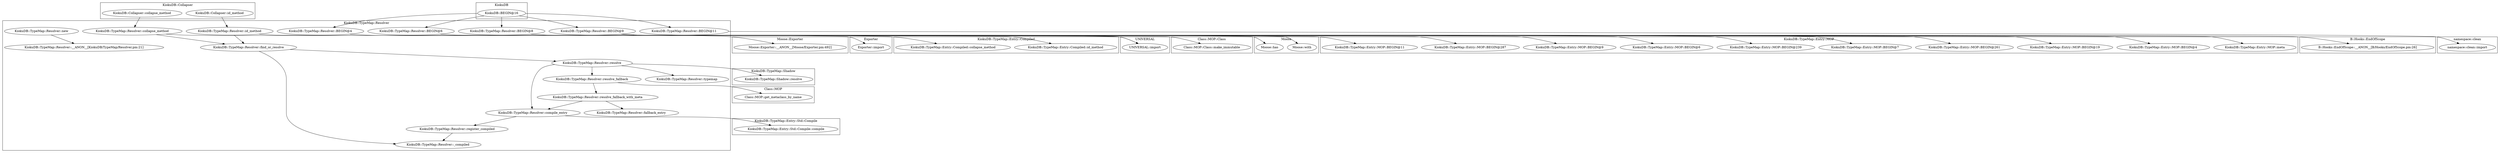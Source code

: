 digraph {
graph [overlap=false]
subgraph cluster_UNIVERSAL {
	label="UNIVERSAL";
	"UNIVERSAL::import";
}
subgraph cluster_namespace_clean {
	label="namespace::clean";
	"namespace::clean::import";
}
subgraph cluster_KiokuDB_TypeMap_Shadow {
	label="KiokuDB::TypeMap::Shadow";
	"KiokuDB::TypeMap::Shadow::resolve";
}
subgraph cluster_KiokuDB_TypeMap_Entry_Std_Compile {
	label="KiokuDB::TypeMap::Entry::Std::Compile";
	"KiokuDB::TypeMap::Entry::Std::Compile::compile";
}
subgraph cluster_Class_MOP_Class {
	label="Class::MOP::Class";
	"Class::MOP::Class::make_immutable";
}
subgraph cluster_Moose {
	label="Moose";
	"Moose::with";
	"Moose::has";
}
subgraph cluster_Exporter {
	label="Exporter";
	"Exporter::import";
}
subgraph cluster_KiokuDB_Collapser {
	label="KiokuDB::Collapser";
	"KiokuDB::Collapser::id_method";
	"KiokuDB::Collapser::collapse_method";
}
subgraph cluster_KiokuDB_TypeMap_Entry_MOP {
	label="KiokuDB::TypeMap::Entry::MOP";
	"KiokuDB::TypeMap::Entry::MOP::BEGIN@6";
	"KiokuDB::TypeMap::Entry::MOP::BEGIN@9";
	"KiokuDB::TypeMap::Entry::MOP::BEGIN@287";
	"KiokuDB::TypeMap::Entry::MOP::BEGIN@11";
	"KiokuDB::TypeMap::Entry::MOP::meta";
	"KiokuDB::TypeMap::Entry::MOP::BEGIN@4";
	"KiokuDB::TypeMap::Entry::MOP::BEGIN@19";
	"KiokuDB::TypeMap::Entry::MOP::BEGIN@261";
	"KiokuDB::TypeMap::Entry::MOP::BEGIN@7";
	"KiokuDB::TypeMap::Entry::MOP::BEGIN@239";
}
subgraph cluster_KiokuDB_TypeMap_Entry_Compiled {
	label="KiokuDB::TypeMap::Entry::Compiled";
	"KiokuDB::TypeMap::Entry::Compiled::collapse_method";
	"KiokuDB::TypeMap::Entry::Compiled::id_method";
}
subgraph cluster_KiokuDB {
	label="KiokuDB";
	"KiokuDB::BEGIN@16";
}
subgraph cluster_Moose_Exporter {
	label="Moose::Exporter";
	"Moose::Exporter::__ANON__[Moose/Exporter.pm:492]";
}
subgraph cluster_B_Hooks_EndOfScope {
	label="B::Hooks::EndOfScope";
	"B::Hooks::EndOfScope::__ANON__[B/Hooks/EndOfScope.pm:26]";
}
subgraph cluster_KiokuDB_TypeMap_Resolver {
	label="KiokuDB::TypeMap::Resolver";
	"KiokuDB::TypeMap::Resolver::fallback_entry";
	"KiokuDB::TypeMap::Resolver::compile_entry";
	"KiokuDB::TypeMap::Resolver::resolve";
	"KiokuDB::TypeMap::Resolver::_compiled";
	"KiokuDB::TypeMap::Resolver::resolve_fallback_with_meta";
	"KiokuDB::TypeMap::Resolver::BEGIN@4";
	"KiokuDB::TypeMap::Resolver::BEGIN@6";
	"KiokuDB::TypeMap::Resolver::id_method";
	"KiokuDB::TypeMap::Resolver::typemap";
	"KiokuDB::TypeMap::Resolver::BEGIN@9";
	"KiokuDB::TypeMap::Resolver::collapse_method";
	"KiokuDB::TypeMap::Resolver::register_compiled";
	"KiokuDB::TypeMap::Resolver::BEGIN@11";
	"KiokuDB::TypeMap::Resolver::BEGIN@8";
	"KiokuDB::TypeMap::Resolver::resolve_fallback";
	"KiokuDB::TypeMap::Resolver::find_or_resolve";
	"KiokuDB::TypeMap::Resolver::__ANON__[KiokuDB/TypeMap/Resolver.pm:21]";
	"KiokuDB::TypeMap::Resolver::new";
}
subgraph cluster_Class_MOP {
	label="Class::MOP";
	"Class::MOP::get_metaclass_by_name";
}
"KiokuDB::TypeMap::Resolver::collapse_method" -> "KiokuDB::TypeMap::Entry::Compiled::collapse_method";
"KiokuDB::TypeMap::Resolver::BEGIN@9" -> "KiokuDB::TypeMap::Entry::MOP::BEGIN@19";
"KiokuDB::TypeMap::Resolver::id_method" -> "KiokuDB::TypeMap::Resolver::find_or_resolve";
"KiokuDB::TypeMap::Resolver::collapse_method" -> "KiokuDB::TypeMap::Resolver::find_or_resolve";
"KiokuDB::TypeMap::Resolver::compile_entry" -> "KiokuDB::TypeMap::Resolver::register_compiled";
"KiokuDB::Collapser::id_method" -> "KiokuDB::TypeMap::Resolver::id_method";
"KiokuDB::TypeMap::Resolver::BEGIN@9" -> "UNIVERSAL::import";
"KiokuDB::TypeMap::Resolver::BEGIN@8" -> "UNIVERSAL::import";
"KiokuDB::TypeMap::Resolver::BEGIN@9" -> "Moose::has";
"KiokuDB::TypeMap::Resolver::BEGIN@9" -> "KiokuDB::TypeMap::Entry::MOP::BEGIN@261";
"KiokuDB::TypeMap::Resolver::BEGIN@9" -> "KiokuDB::TypeMap::Entry::MOP::BEGIN@4";
"KiokuDB::TypeMap::Resolver::compile_entry" -> "KiokuDB::TypeMap::Entry::Std::Compile::compile";
"KiokuDB::BEGIN@16" -> "KiokuDB::TypeMap::Resolver::BEGIN@9";
"KiokuDB::Collapser::collapse_method" -> "KiokuDB::TypeMap::Resolver::collapse_method";
"KiokuDB::TypeMap::Resolver::BEGIN@11" -> "namespace::clean::import";
"KiokuDB::TypeMap::Resolver::resolve" -> "KiokuDB::TypeMap::Resolver::resolve_fallback";
"KiokuDB::TypeMap::Resolver::BEGIN@9" -> "B::Hooks::EndOfScope::__ANON__[B/Hooks/EndOfScope.pm:26]";
"KiokuDB::TypeMap::Resolver::BEGIN@9" -> "Moose::with";
"KiokuDB::TypeMap::Resolver::new" -> "KiokuDB::TypeMap::Resolver::__ANON__[KiokuDB/TypeMap/Resolver.pm:21]";
"KiokuDB::TypeMap::Resolver::BEGIN@4" -> "Moose::Exporter::__ANON__[Moose/Exporter.pm:492]";
"KiokuDB::TypeMap::Resolver::register_compiled" -> "KiokuDB::TypeMap::Resolver::_compiled";
"KiokuDB::TypeMap::Resolver::find_or_resolve" -> "KiokuDB::TypeMap::Resolver::_compiled";
"KiokuDB::TypeMap::Resolver::resolve_fallback" -> "Class::MOP::get_metaclass_by_name";
"KiokuDB::TypeMap::Resolver::BEGIN@6" -> "Exporter::import";
"KiokuDB::TypeMap::Resolver::BEGIN@9" -> "KiokuDB::TypeMap::Entry::MOP::meta";
"KiokuDB::BEGIN@16" -> "KiokuDB::TypeMap::Resolver::BEGIN@11";
"KiokuDB::TypeMap::Resolver::id_method" -> "KiokuDB::TypeMap::Entry::Compiled::id_method";
"KiokuDB::TypeMap::Resolver::resolve_fallback_with_meta" -> "KiokuDB::TypeMap::Resolver::compile_entry";
"KiokuDB::TypeMap::Resolver::resolve" -> "KiokuDB::TypeMap::Resolver::compile_entry";
"KiokuDB::TypeMap::Resolver::BEGIN@9" -> "KiokuDB::TypeMap::Entry::MOP::BEGIN@6";
"KiokuDB::TypeMap::Resolver::BEGIN@9" -> "KiokuDB::TypeMap::Entry::MOP::BEGIN@9";
"KiokuDB::TypeMap::Resolver::BEGIN@9" -> "KiokuDB::TypeMap::Entry::MOP::BEGIN@11";
"KiokuDB::TypeMap::Resolver::BEGIN@9" -> "Class::MOP::Class::make_immutable";
"KiokuDB::TypeMap::Resolver::BEGIN@9" -> "KiokuDB::TypeMap::Entry::MOP::BEGIN@239";
"KiokuDB::TypeMap::Resolver::resolve" -> "KiokuDB::TypeMap::Resolver::typemap";
"KiokuDB::BEGIN@16" -> "KiokuDB::TypeMap::Resolver::BEGIN@4";
"KiokuDB::TypeMap::Resolver::find_or_resolve" -> "KiokuDB::TypeMap::Resolver::resolve";
"KiokuDB::TypeMap::Resolver::resolve_fallback" -> "KiokuDB::TypeMap::Resolver::resolve_fallback_with_meta";
"KiokuDB::BEGIN@16" -> "KiokuDB::TypeMap::Resolver::BEGIN@8";
"KiokuDB::TypeMap::Resolver::resolve" -> "KiokuDB::TypeMap::Shadow::resolve";
"KiokuDB::TypeMap::Resolver::BEGIN@9" -> "KiokuDB::TypeMap::Entry::MOP::BEGIN@7";
"KiokuDB::TypeMap::Resolver::resolve_fallback_with_meta" -> "KiokuDB::TypeMap::Resolver::fallback_entry";
"KiokuDB::BEGIN@16" -> "KiokuDB::TypeMap::Resolver::BEGIN@6";
"KiokuDB::TypeMap::Resolver::BEGIN@9" -> "KiokuDB::TypeMap::Entry::MOP::BEGIN@287";
}
